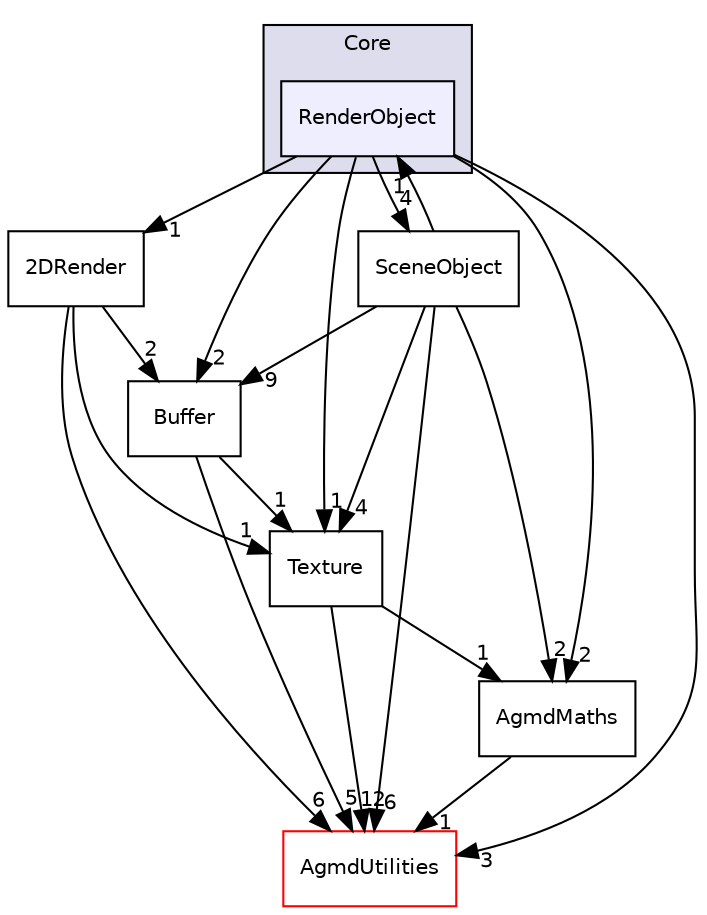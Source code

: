 digraph "src/Agmd3D/Core/RenderObject" {
  compound=true
  node [ fontsize="10", fontname="Helvetica"];
  edge [ labelfontsize="10", labelfontname="Helvetica"];
  subgraph clusterdir_b3e9ade9c04b4b48621f7755b7dfe0ba {
    graph [ bgcolor="#ddddee", pencolor="black", label="Core" fontname="Helvetica", fontsize="10", URL="dir_b3e9ade9c04b4b48621f7755b7dfe0ba.html"]
  dir_aae644acff46ad6e1ea5cff658bc9c59 [shape=box, label="RenderObject", style="filled", fillcolor="#eeeeff", pencolor="black", URL="dir_aae644acff46ad6e1ea5cff658bc9c59.html"];
  }
  dir_956aa1a2193feeeb62e3ba4b55ec62c9 [shape=box label="2DRender" URL="dir_956aa1a2193feeeb62e3ba4b55ec62c9.html"];
  dir_000cfdc44c01edba0ab339a542678d03 [shape=box label="Buffer" URL="dir_000cfdc44c01edba0ab339a542678d03.html"];
  dir_cca31f67a602b23ef1baf6834595729f [shape=box label="SceneObject" URL="dir_cca31f67a602b23ef1baf6834595729f.html"];
  dir_c11272a1c791afc0e19bc74f6f6797fb [shape=box label="AgmdUtilities" fillcolor="white" style="filled" color="red" URL="dir_c11272a1c791afc0e19bc74f6f6797fb.html"];
  dir_63fe998611d45edd7ddae16015d2257a [shape=box label="AgmdMaths" URL="dir_63fe998611d45edd7ddae16015d2257a.html"];
  dir_eb6b5f21eb591a506f00736d10485246 [shape=box label="Texture" URL="dir_eb6b5f21eb591a506f00736d10485246.html"];
  dir_956aa1a2193feeeb62e3ba4b55ec62c9->dir_000cfdc44c01edba0ab339a542678d03 [headlabel="2", labeldistance=1.5 headhref="dir_000006_000008.html"];
  dir_956aa1a2193feeeb62e3ba4b55ec62c9->dir_c11272a1c791afc0e19bc74f6f6797fb [headlabel="6", labeldistance=1.5 headhref="dir_000006_000034.html"];
  dir_956aa1a2193feeeb62e3ba4b55ec62c9->dir_eb6b5f21eb591a506f00736d10485246 [headlabel="1", labeldistance=1.5 headhref="dir_000006_000017.html"];
  dir_000cfdc44c01edba0ab339a542678d03->dir_c11272a1c791afc0e19bc74f6f6797fb [headlabel="5", labeldistance=1.5 headhref="dir_000008_000034.html"];
  dir_000cfdc44c01edba0ab339a542678d03->dir_eb6b5f21eb591a506f00736d10485246 [headlabel="1", labeldistance=1.5 headhref="dir_000008_000017.html"];
  dir_cca31f67a602b23ef1baf6834595729f->dir_000cfdc44c01edba0ab339a542678d03 [headlabel="9", labeldistance=1.5 headhref="dir_000015_000008.html"];
  dir_cca31f67a602b23ef1baf6834595729f->dir_c11272a1c791afc0e19bc74f6f6797fb [headlabel="6", labeldistance=1.5 headhref="dir_000015_000034.html"];
  dir_cca31f67a602b23ef1baf6834595729f->dir_aae644acff46ad6e1ea5cff658bc9c59 [headlabel="1", labeldistance=1.5 headhref="dir_000015_000013.html"];
  dir_cca31f67a602b23ef1baf6834595729f->dir_63fe998611d45edd7ddae16015d2257a [headlabel="2", labeldistance=1.5 headhref="dir_000015_000025.html"];
  dir_cca31f67a602b23ef1baf6834595729f->dir_eb6b5f21eb591a506f00736d10485246 [headlabel="4", labeldistance=1.5 headhref="dir_000015_000017.html"];
  dir_aae644acff46ad6e1ea5cff658bc9c59->dir_956aa1a2193feeeb62e3ba4b55ec62c9 [headlabel="1", labeldistance=1.5 headhref="dir_000013_000006.html"];
  dir_aae644acff46ad6e1ea5cff658bc9c59->dir_000cfdc44c01edba0ab339a542678d03 [headlabel="2", labeldistance=1.5 headhref="dir_000013_000008.html"];
  dir_aae644acff46ad6e1ea5cff658bc9c59->dir_cca31f67a602b23ef1baf6834595729f [headlabel="4", labeldistance=1.5 headhref="dir_000013_000015.html"];
  dir_aae644acff46ad6e1ea5cff658bc9c59->dir_c11272a1c791afc0e19bc74f6f6797fb [headlabel="3", labeldistance=1.5 headhref="dir_000013_000034.html"];
  dir_aae644acff46ad6e1ea5cff658bc9c59->dir_63fe998611d45edd7ddae16015d2257a [headlabel="2", labeldistance=1.5 headhref="dir_000013_000025.html"];
  dir_aae644acff46ad6e1ea5cff658bc9c59->dir_eb6b5f21eb591a506f00736d10485246 [headlabel="1", labeldistance=1.5 headhref="dir_000013_000017.html"];
  dir_63fe998611d45edd7ddae16015d2257a->dir_c11272a1c791afc0e19bc74f6f6797fb [headlabel="1", labeldistance=1.5 headhref="dir_000025_000034.html"];
  dir_eb6b5f21eb591a506f00736d10485246->dir_c11272a1c791afc0e19bc74f6f6797fb [headlabel="12", labeldistance=1.5 headhref="dir_000017_000034.html"];
  dir_eb6b5f21eb591a506f00736d10485246->dir_63fe998611d45edd7ddae16015d2257a [headlabel="1", labeldistance=1.5 headhref="dir_000017_000025.html"];
}
